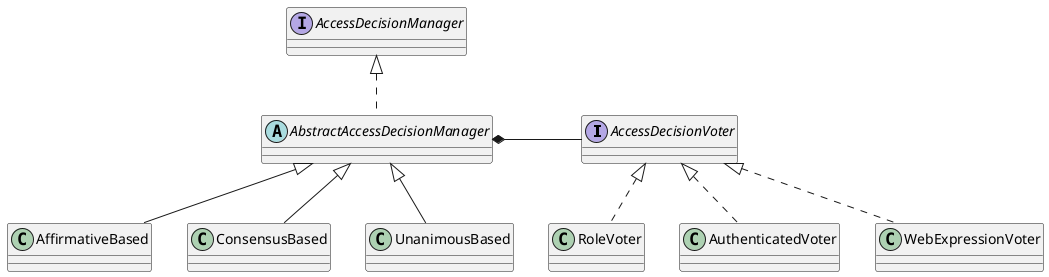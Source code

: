 @startuml

interface AccessDecisionVoter
interface AccessDecisionManager
abstract AbstractAccessDecisionManager

AccessDecisionManager <|.. AbstractAccessDecisionManager

AbstractAccessDecisionManager <|-- AffirmativeBased
AbstractAccessDecisionManager <|-- ConsensusBased
AbstractAccessDecisionManager <|-- UnanimousBased

AbstractAccessDecisionManager *- AccessDecisionVoter

AccessDecisionVoter <|.. RoleVoter
AccessDecisionVoter <|.. AuthenticatedVoter
AccessDecisionVoter <|.. WebExpressionVoter



@enduml